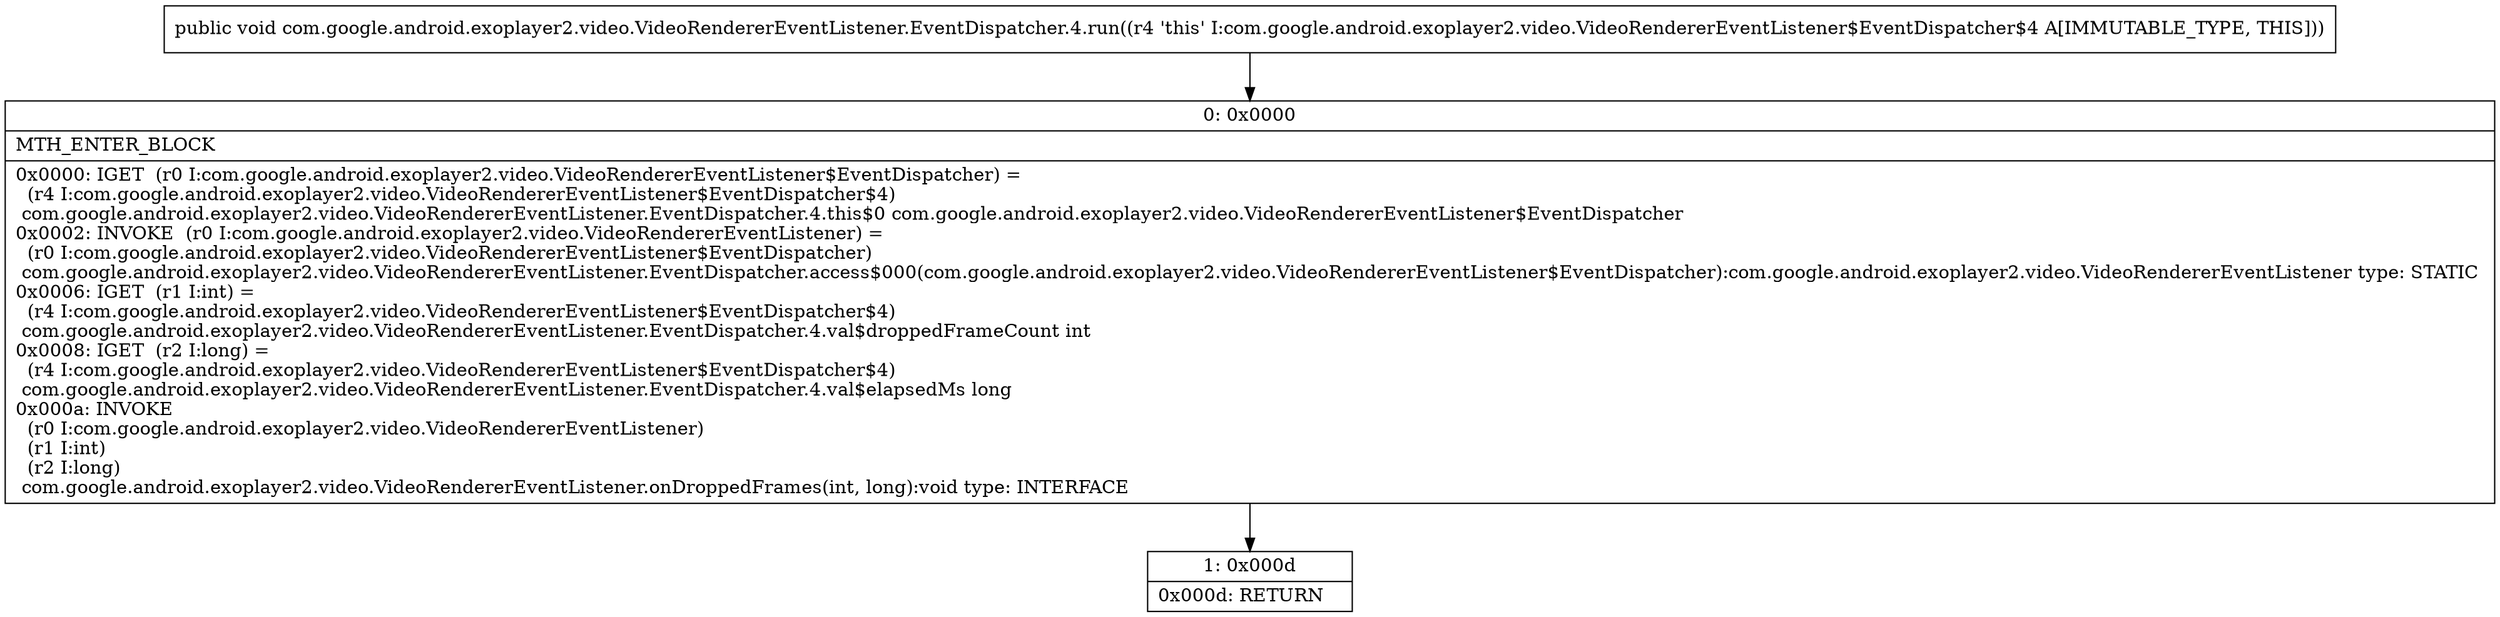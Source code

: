 digraph "CFG forcom.google.android.exoplayer2.video.VideoRendererEventListener.EventDispatcher.4.run()V" {
Node_0 [shape=record,label="{0\:\ 0x0000|MTH_ENTER_BLOCK\l|0x0000: IGET  (r0 I:com.google.android.exoplayer2.video.VideoRendererEventListener$EventDispatcher) = \l  (r4 I:com.google.android.exoplayer2.video.VideoRendererEventListener$EventDispatcher$4)\l com.google.android.exoplayer2.video.VideoRendererEventListener.EventDispatcher.4.this$0 com.google.android.exoplayer2.video.VideoRendererEventListener$EventDispatcher \l0x0002: INVOKE  (r0 I:com.google.android.exoplayer2.video.VideoRendererEventListener) = \l  (r0 I:com.google.android.exoplayer2.video.VideoRendererEventListener$EventDispatcher)\l com.google.android.exoplayer2.video.VideoRendererEventListener.EventDispatcher.access$000(com.google.android.exoplayer2.video.VideoRendererEventListener$EventDispatcher):com.google.android.exoplayer2.video.VideoRendererEventListener type: STATIC \l0x0006: IGET  (r1 I:int) = \l  (r4 I:com.google.android.exoplayer2.video.VideoRendererEventListener$EventDispatcher$4)\l com.google.android.exoplayer2.video.VideoRendererEventListener.EventDispatcher.4.val$droppedFrameCount int \l0x0008: IGET  (r2 I:long) = \l  (r4 I:com.google.android.exoplayer2.video.VideoRendererEventListener$EventDispatcher$4)\l com.google.android.exoplayer2.video.VideoRendererEventListener.EventDispatcher.4.val$elapsedMs long \l0x000a: INVOKE  \l  (r0 I:com.google.android.exoplayer2.video.VideoRendererEventListener)\l  (r1 I:int)\l  (r2 I:long)\l com.google.android.exoplayer2.video.VideoRendererEventListener.onDroppedFrames(int, long):void type: INTERFACE \l}"];
Node_1 [shape=record,label="{1\:\ 0x000d|0x000d: RETURN   \l}"];
MethodNode[shape=record,label="{public void com.google.android.exoplayer2.video.VideoRendererEventListener.EventDispatcher.4.run((r4 'this' I:com.google.android.exoplayer2.video.VideoRendererEventListener$EventDispatcher$4 A[IMMUTABLE_TYPE, THIS])) }"];
MethodNode -> Node_0;
Node_0 -> Node_1;
}

